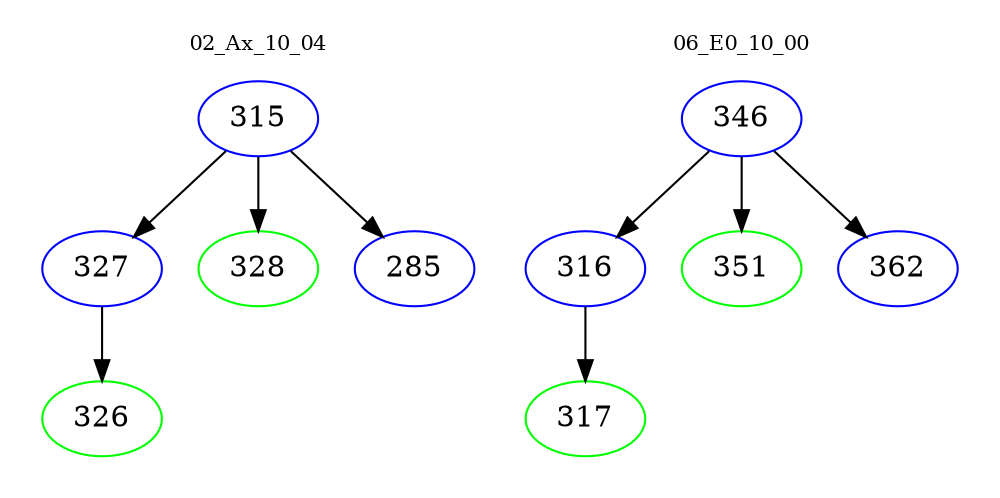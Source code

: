 digraph{
subgraph cluster_0 {
color = white
label = "02_Ax_10_04";
fontsize=10;
T0_315 [label="315", color="blue"]
T0_315 -> T0_327 [color="black"]
T0_327 [label="327", color="blue"]
T0_327 -> T0_326 [color="black"]
T0_326 [label="326", color="green"]
T0_315 -> T0_328 [color="black"]
T0_328 [label="328", color="green"]
T0_315 -> T0_285 [color="black"]
T0_285 [label="285", color="blue"]
}
subgraph cluster_1 {
color = white
label = "06_E0_10_00";
fontsize=10;
T1_346 [label="346", color="blue"]
T1_346 -> T1_316 [color="black"]
T1_316 [label="316", color="blue"]
T1_316 -> T1_317 [color="black"]
T1_317 [label="317", color="green"]
T1_346 -> T1_351 [color="black"]
T1_351 [label="351", color="green"]
T1_346 -> T1_362 [color="black"]
T1_362 [label="362", color="blue"]
}
}
